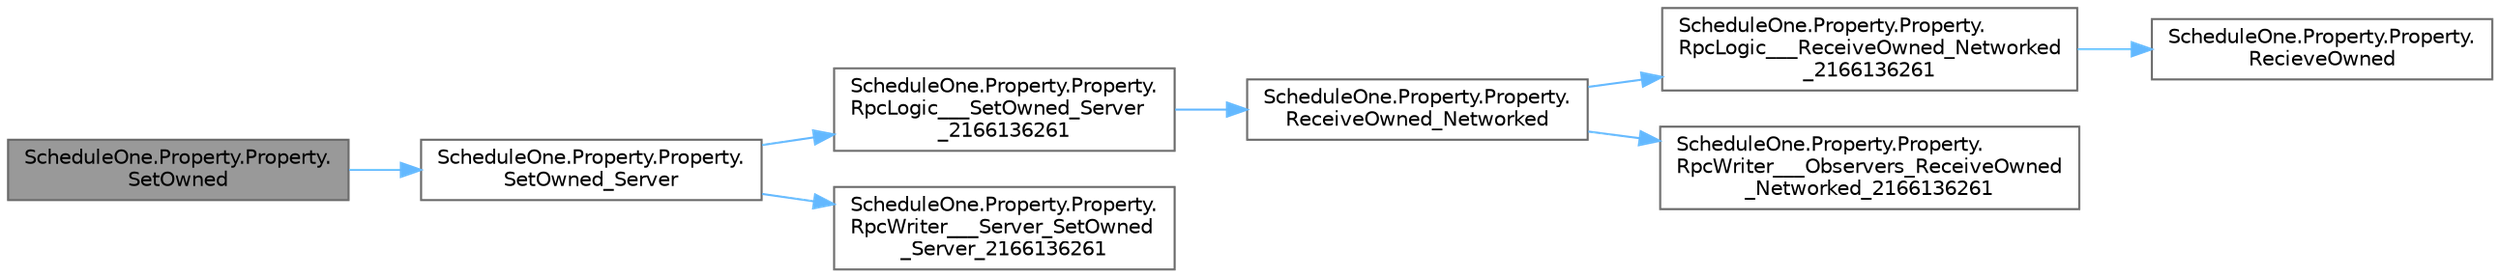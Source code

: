 digraph "ScheduleOne.Property.Property.SetOwned"
{
 // LATEX_PDF_SIZE
  bgcolor="transparent";
  edge [fontname=Helvetica,fontsize=10,labelfontname=Helvetica,labelfontsize=10];
  node [fontname=Helvetica,fontsize=10,shape=box,height=0.2,width=0.4];
  rankdir="LR";
  Node1 [id="Node000001",label="ScheduleOne.Property.Property.\lSetOwned",height=0.2,width=0.4,color="gray40", fillcolor="grey60", style="filled", fontcolor="black",tooltip=" "];
  Node1 -> Node2 [id="edge1_Node000001_Node000002",color="steelblue1",style="solid",tooltip=" "];
  Node2 [id="Node000002",label="ScheduleOne.Property.Property.\lSetOwned_Server",height=0.2,width=0.4,color="grey40", fillcolor="white", style="filled",URL="$class_schedule_one_1_1_property_1_1_property.html#af89e0574953729e50fceff864d9af253",tooltip=" "];
  Node2 -> Node3 [id="edge2_Node000002_Node000003",color="steelblue1",style="solid",tooltip=" "];
  Node3 [id="Node000003",label="ScheduleOne.Property.Property.\lRpcLogic___SetOwned_Server\l_2166136261",height=0.2,width=0.4,color="grey40", fillcolor="white", style="filled",URL="$class_schedule_one_1_1_property_1_1_property.html#ad4520121a5ec3833393ed38637b2e65c",tooltip=" "];
  Node3 -> Node4 [id="edge3_Node000003_Node000004",color="steelblue1",style="solid",tooltip=" "];
  Node4 [id="Node000004",label="ScheduleOne.Property.Property.\lReceiveOwned_Networked",height=0.2,width=0.4,color="grey40", fillcolor="white", style="filled",URL="$class_schedule_one_1_1_property_1_1_property.html#ac8427e58384a32da8fce132db3b95dc0",tooltip=" "];
  Node4 -> Node5 [id="edge4_Node000004_Node000005",color="steelblue1",style="solid",tooltip=" "];
  Node5 [id="Node000005",label="ScheduleOne.Property.Property.\lRpcLogic___ReceiveOwned_Networked\l_2166136261",height=0.2,width=0.4,color="grey40", fillcolor="white", style="filled",URL="$class_schedule_one_1_1_property_1_1_property.html#a536097e86112723b62699b0e52d2a60f",tooltip=" "];
  Node5 -> Node6 [id="edge5_Node000005_Node000006",color="steelblue1",style="solid",tooltip=" "];
  Node6 [id="Node000006",label="ScheduleOne.Property.Property.\lRecieveOwned",height=0.2,width=0.4,color="grey40", fillcolor="white", style="filled",URL="$class_schedule_one_1_1_property_1_1_property.html#abd30f694aefc10b91b501cfea30f976c",tooltip=" "];
  Node4 -> Node7 [id="edge6_Node000004_Node000007",color="steelblue1",style="solid",tooltip=" "];
  Node7 [id="Node000007",label="ScheduleOne.Property.Property.\lRpcWriter___Observers_ReceiveOwned\l_Networked_2166136261",height=0.2,width=0.4,color="grey40", fillcolor="white", style="filled",URL="$class_schedule_one_1_1_property_1_1_property.html#a247ebb8d748b61cf02b80031aad4ba08",tooltip=" "];
  Node2 -> Node8 [id="edge7_Node000002_Node000008",color="steelblue1",style="solid",tooltip=" "];
  Node8 [id="Node000008",label="ScheduleOne.Property.Property.\lRpcWriter___Server_SetOwned\l_Server_2166136261",height=0.2,width=0.4,color="grey40", fillcolor="white", style="filled",URL="$class_schedule_one_1_1_property_1_1_property.html#a7fefe8273932f58bad452608823f8cf2",tooltip=" "];
}
